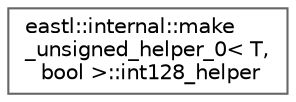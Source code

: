 digraph "类继承关系图"
{
 // LATEX_PDF_SIZE
  bgcolor="transparent";
  edge [fontname=Helvetica,fontsize=10,labelfontname=Helvetica,labelfontsize=10];
  node [fontname=Helvetica,fontsize=10,shape=box,height=0.2,width=0.4];
  rankdir="LR";
  Node0 [id="Node000000",label="eastl::internal::make\l_unsigned_helper_0\< T,\l bool \>::int128_helper",height=0.2,width=0.4,color="grey40", fillcolor="white", style="filled",URL="$structeastl_1_1internal_1_1make__unsigned__helper__0_1_1int128__helper.html",tooltip=" "];
}
